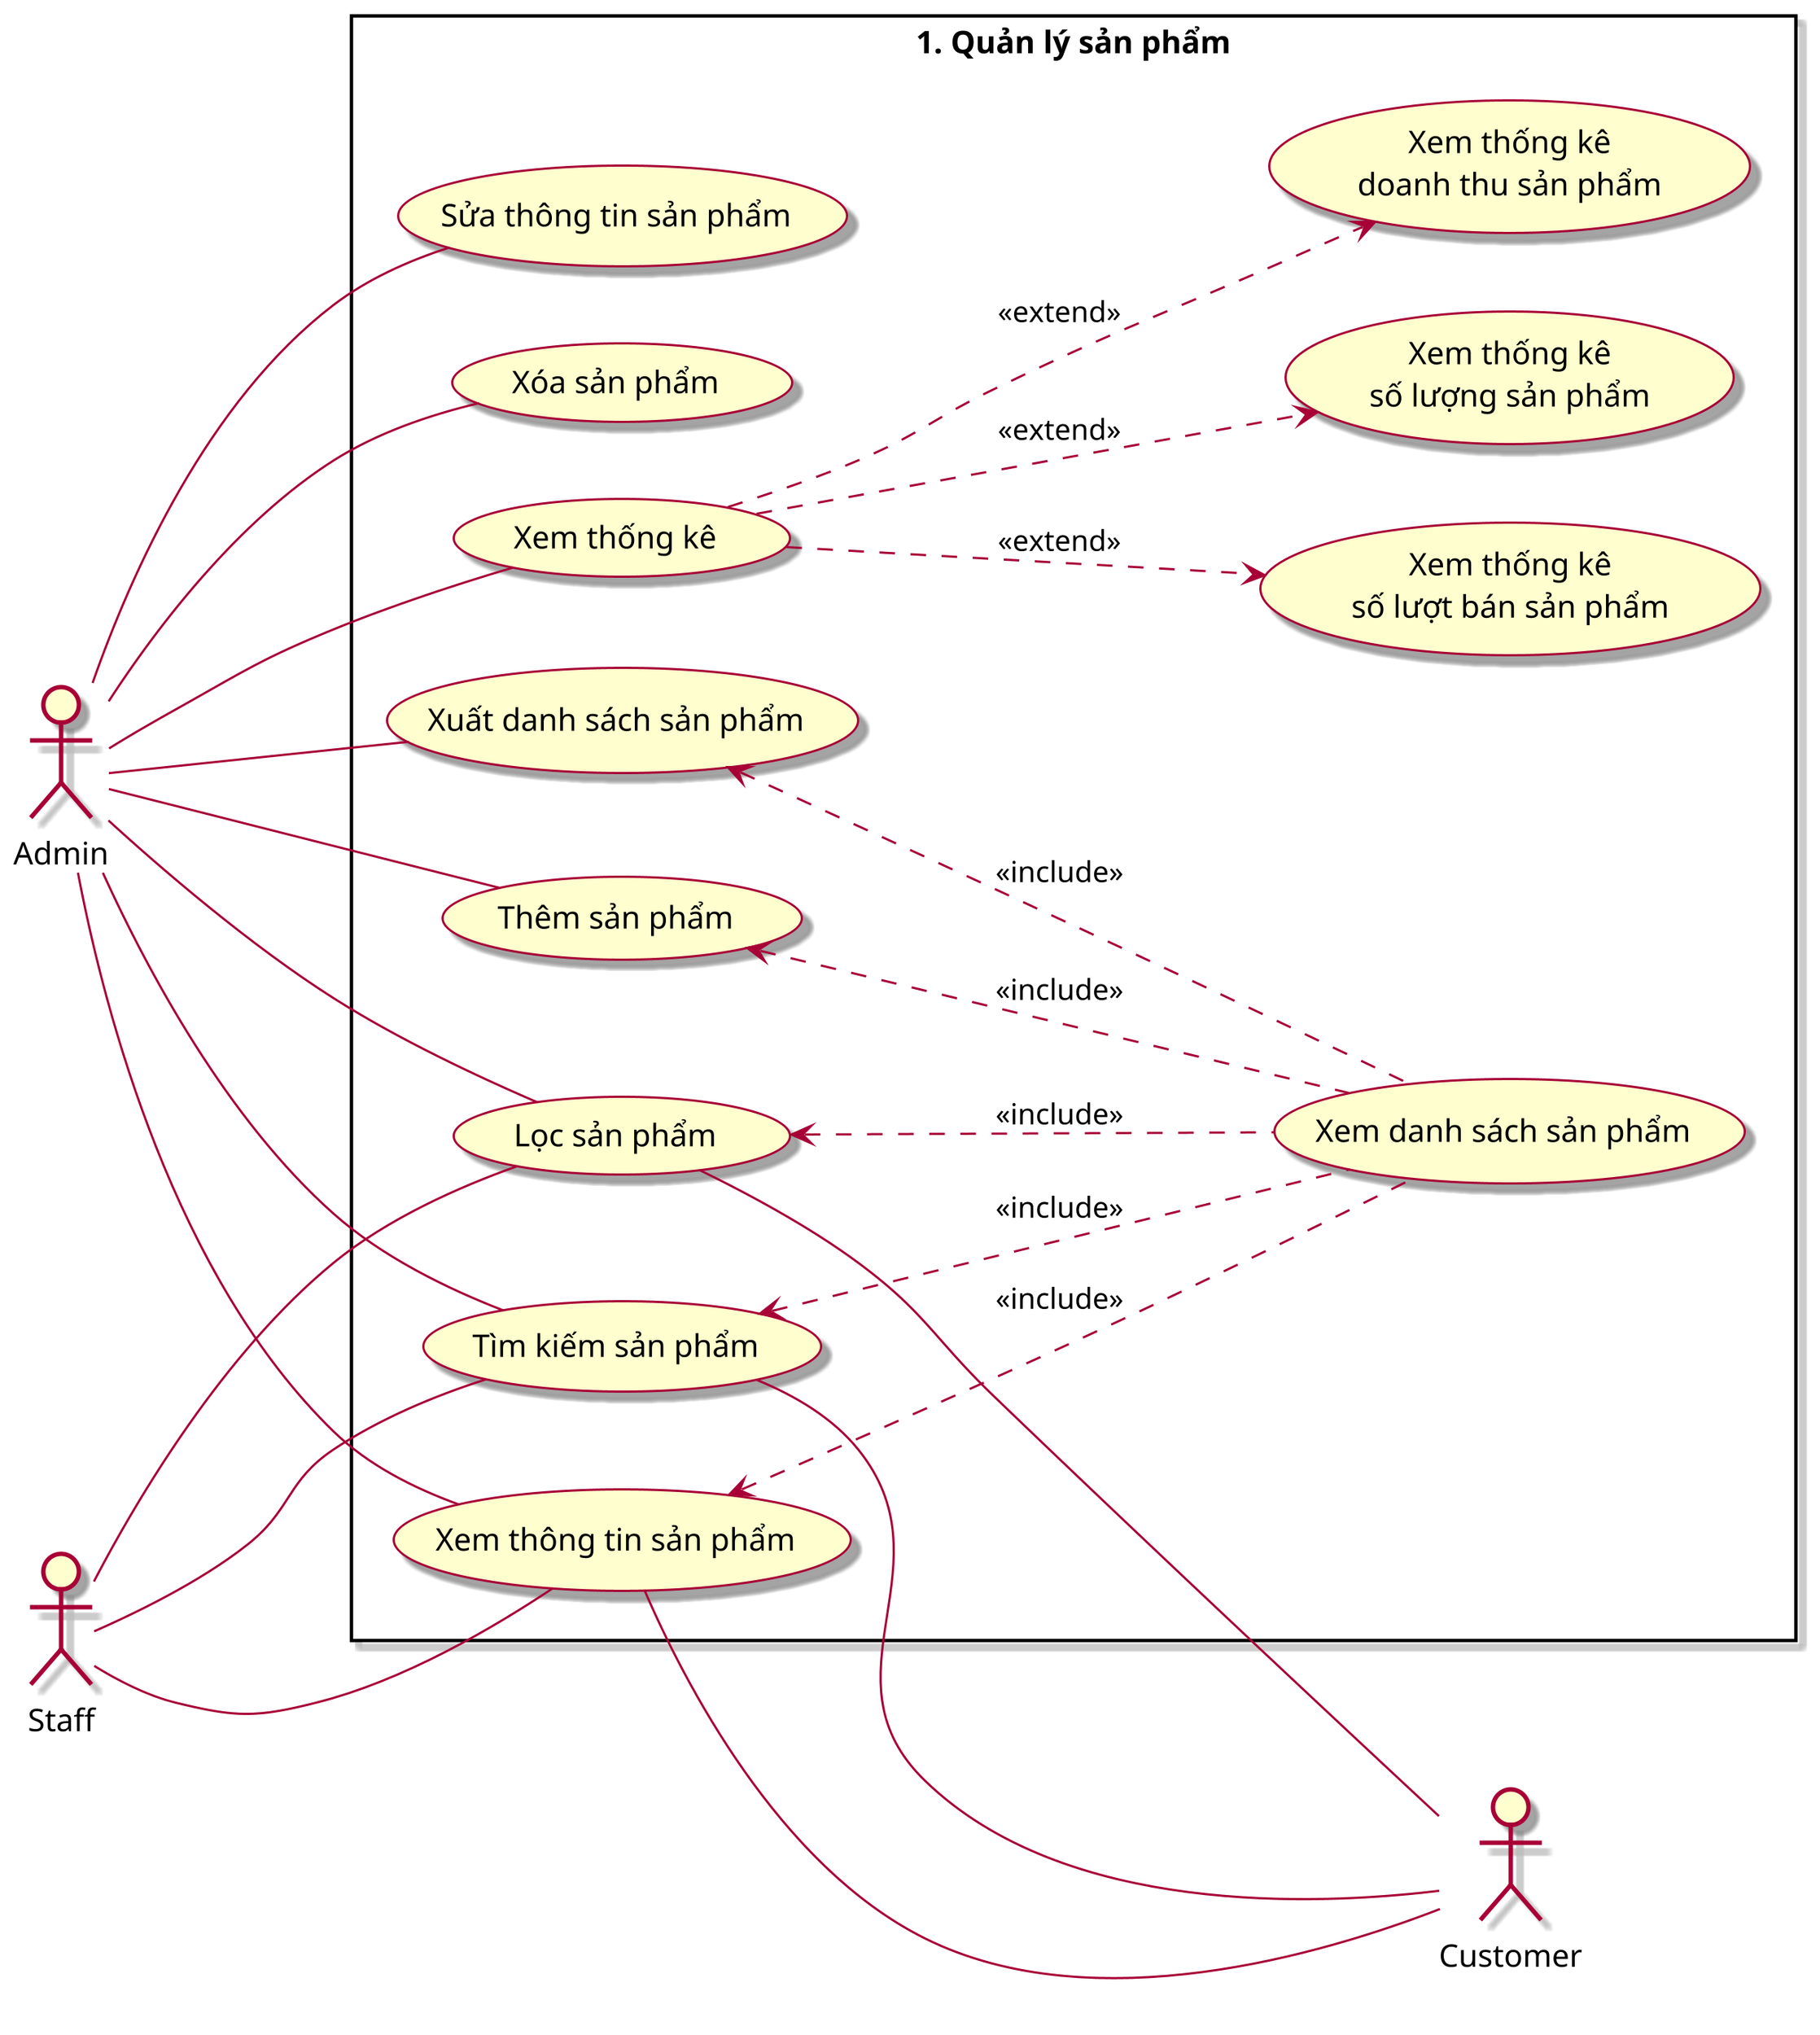 @startuml ManageProduct

left to right direction
scale 3
skin rose

actor Admin as admin
actor Customer as customer
actor Staff as staff

rectangle "1. Quản lý sản phẩm" {
    usecase (Thêm sản phẩm) as tsp
    usecase (Xem danh sách sản phẩm) as xdssp
    usecase (Xem thông tin sản phẩm) as xttsp
    usecase (Sửa thông tin sản phẩm) as sttsp
    usecase (Xóa sản phẩm) as xosp
    usecase (Lọc sản phẩm) as lsp
    usecase (Tìm kiếm sản phẩm) as tksp
    usecase (Xem thống kê) as xtk
    usecase (Xuất danh sách sản phẩm) as xudssp
    usecase (Xem thống kê\nsố lượng sản phẩm) as xtkslsp
    usecase (Xem thống kê\ndoanh thu sản phẩm) as xtkdtsp
    usecase (Xem thống kê\nsố lượt bán sản phẩm) as xtkslbsp
}

admin --- tsp
admin --- xttsp
admin --- xosp
admin --- sttsp
admin --- lsp
admin --- tksp
admin --- xtk
admin --- xudssp

xttsp --- customer
lsp --- customer
tksp --- customer

staff --- xttsp
staff --- lsp
staff --- tksp

xtk ...> xtkdtsp : <<extend>>
xtk ...> xtkslbsp : <<extend>>
xtk ...> xtkslsp : <<extend>>

tsp <... xdssp : <<include>>
xttsp <... xdssp : <<include>>
lsp <... xdssp : <<include>>
tksp <... xdssp : <<include>>
xudssp <... xdssp : <<include>>

@enduml